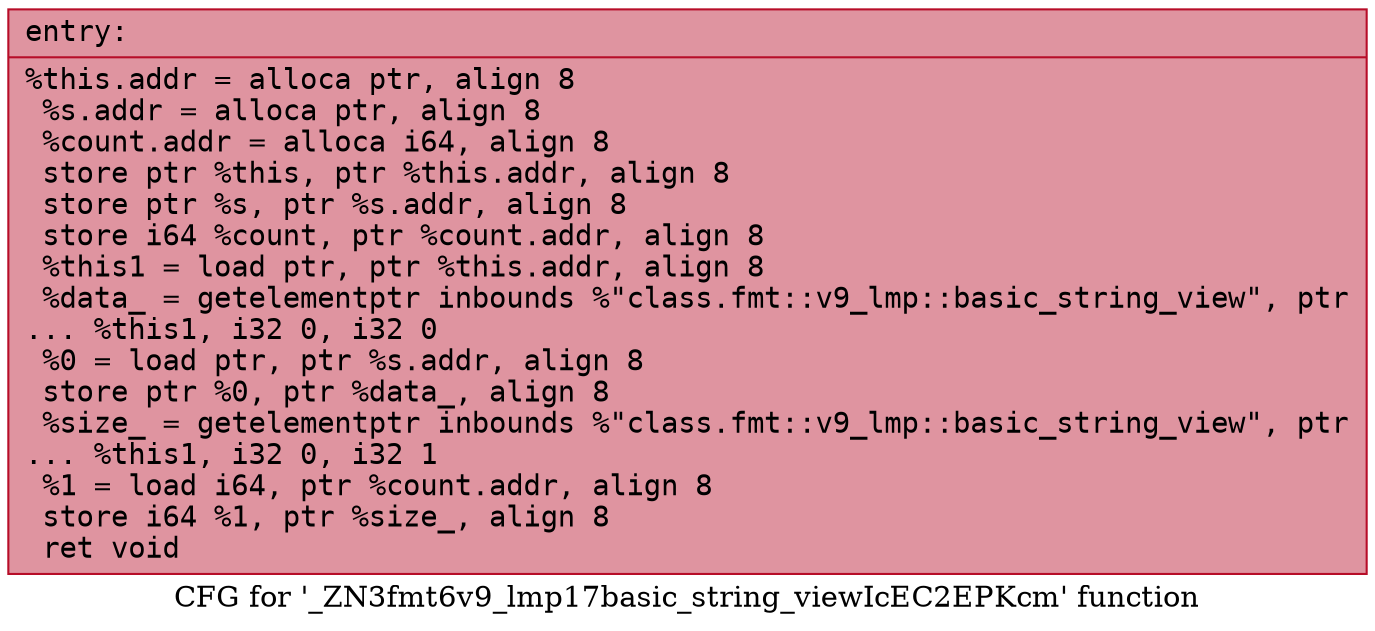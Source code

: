digraph "CFG for '_ZN3fmt6v9_lmp17basic_string_viewIcEC2EPKcm' function" {
	label="CFG for '_ZN3fmt6v9_lmp17basic_string_viewIcEC2EPKcm' function";

	Node0x556bfeab5a40 [shape=record,color="#b70d28ff", style=filled, fillcolor="#b70d2870" fontname="Courier",label="{entry:\l|  %this.addr = alloca ptr, align 8\l  %s.addr = alloca ptr, align 8\l  %count.addr = alloca i64, align 8\l  store ptr %this, ptr %this.addr, align 8\l  store ptr %s, ptr %s.addr, align 8\l  store i64 %count, ptr %count.addr, align 8\l  %this1 = load ptr, ptr %this.addr, align 8\l  %data_ = getelementptr inbounds %\"class.fmt::v9_lmp::basic_string_view\", ptr\l... %this1, i32 0, i32 0\l  %0 = load ptr, ptr %s.addr, align 8\l  store ptr %0, ptr %data_, align 8\l  %size_ = getelementptr inbounds %\"class.fmt::v9_lmp::basic_string_view\", ptr\l... %this1, i32 0, i32 1\l  %1 = load i64, ptr %count.addr, align 8\l  store i64 %1, ptr %size_, align 8\l  ret void\l}"];
}
